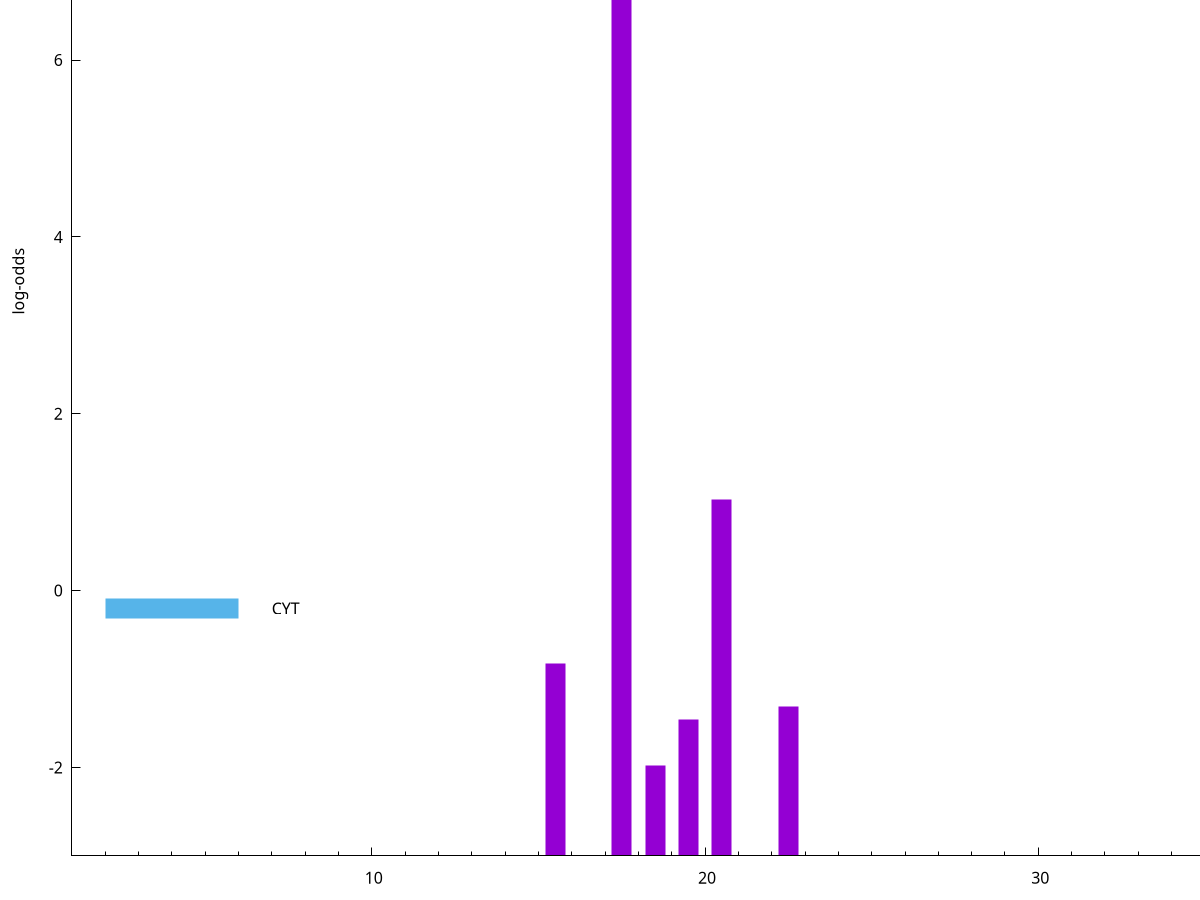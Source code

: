set title "LipoP predictions for SRR4017849.gff"
set size 2., 1.4
set xrange [1:70] 
set mxtics 10
set yrange [-3:10]
set y2range [0:13]
set ylabel "log-odds"
set term postscript eps color solid "Helvetica" 30
set output "SRR4017849.gff229.eps"
set arrow from 2,8.94952 to 6,8.94952 nohead lt 1 lw 20
set label "SpI" at 7,8.94952
set arrow from 2,-0.200913 to 6,-0.200913 nohead lt 3 lw 20
set label "CYT" at 7,-0.200913
set arrow from 2,8.94952 to 6,8.94952 nohead lt 1 lw 20
set label "SpI" at 7,8.94952
# NOTE: The scores below are the log-odds scores with the threshold
# NOTE: subtracted (a hack to make gnuplot make the histogram all
# NOTE: look nice).
plot "-" axes x1y2 title "" with impulses lt 1 lw 20
17.500000 11.938380
20.500000 4.029370
15.500000 2.173233
22.500000 1.693290
19.500000 1.546760
18.500000 1.027200
e
exit
